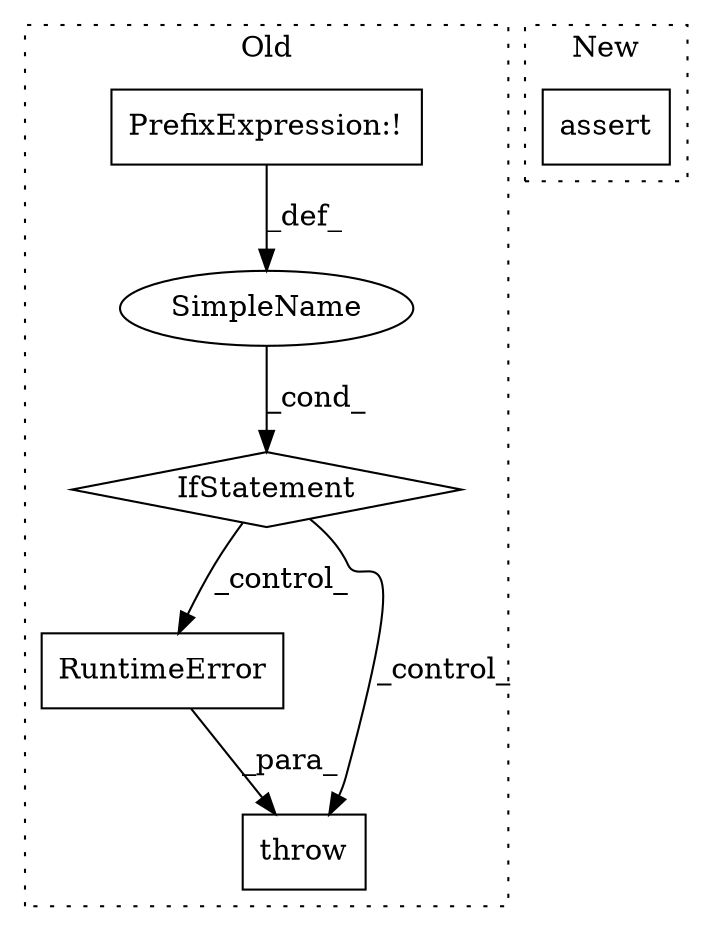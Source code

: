 digraph G {
subgraph cluster0 {
1 [label="RuntimeError" a="32" s="29813,29829" l="13,1" shape="box"];
3 [label="throw" a="53" s="29807" l="6" shape="box"];
4 [label="IfStatement" a="25" s="29688,29715" l="4,2" shape="diamond"];
5 [label="SimpleName" a="42" s="" l="" shape="ellipse"];
6 [label="PrefixExpression:!" a="38" s="29692" l="1" shape="box"];
label = "Old";
style="dotted";
}
subgraph cluster1 {
2 [label="assert" a="6" s="29758" l="7" shape="box"];
label = "New";
style="dotted";
}
1 -> 3 [label="_para_"];
4 -> 3 [label="_control_"];
4 -> 1 [label="_control_"];
5 -> 4 [label="_cond_"];
6 -> 5 [label="_def_"];
}